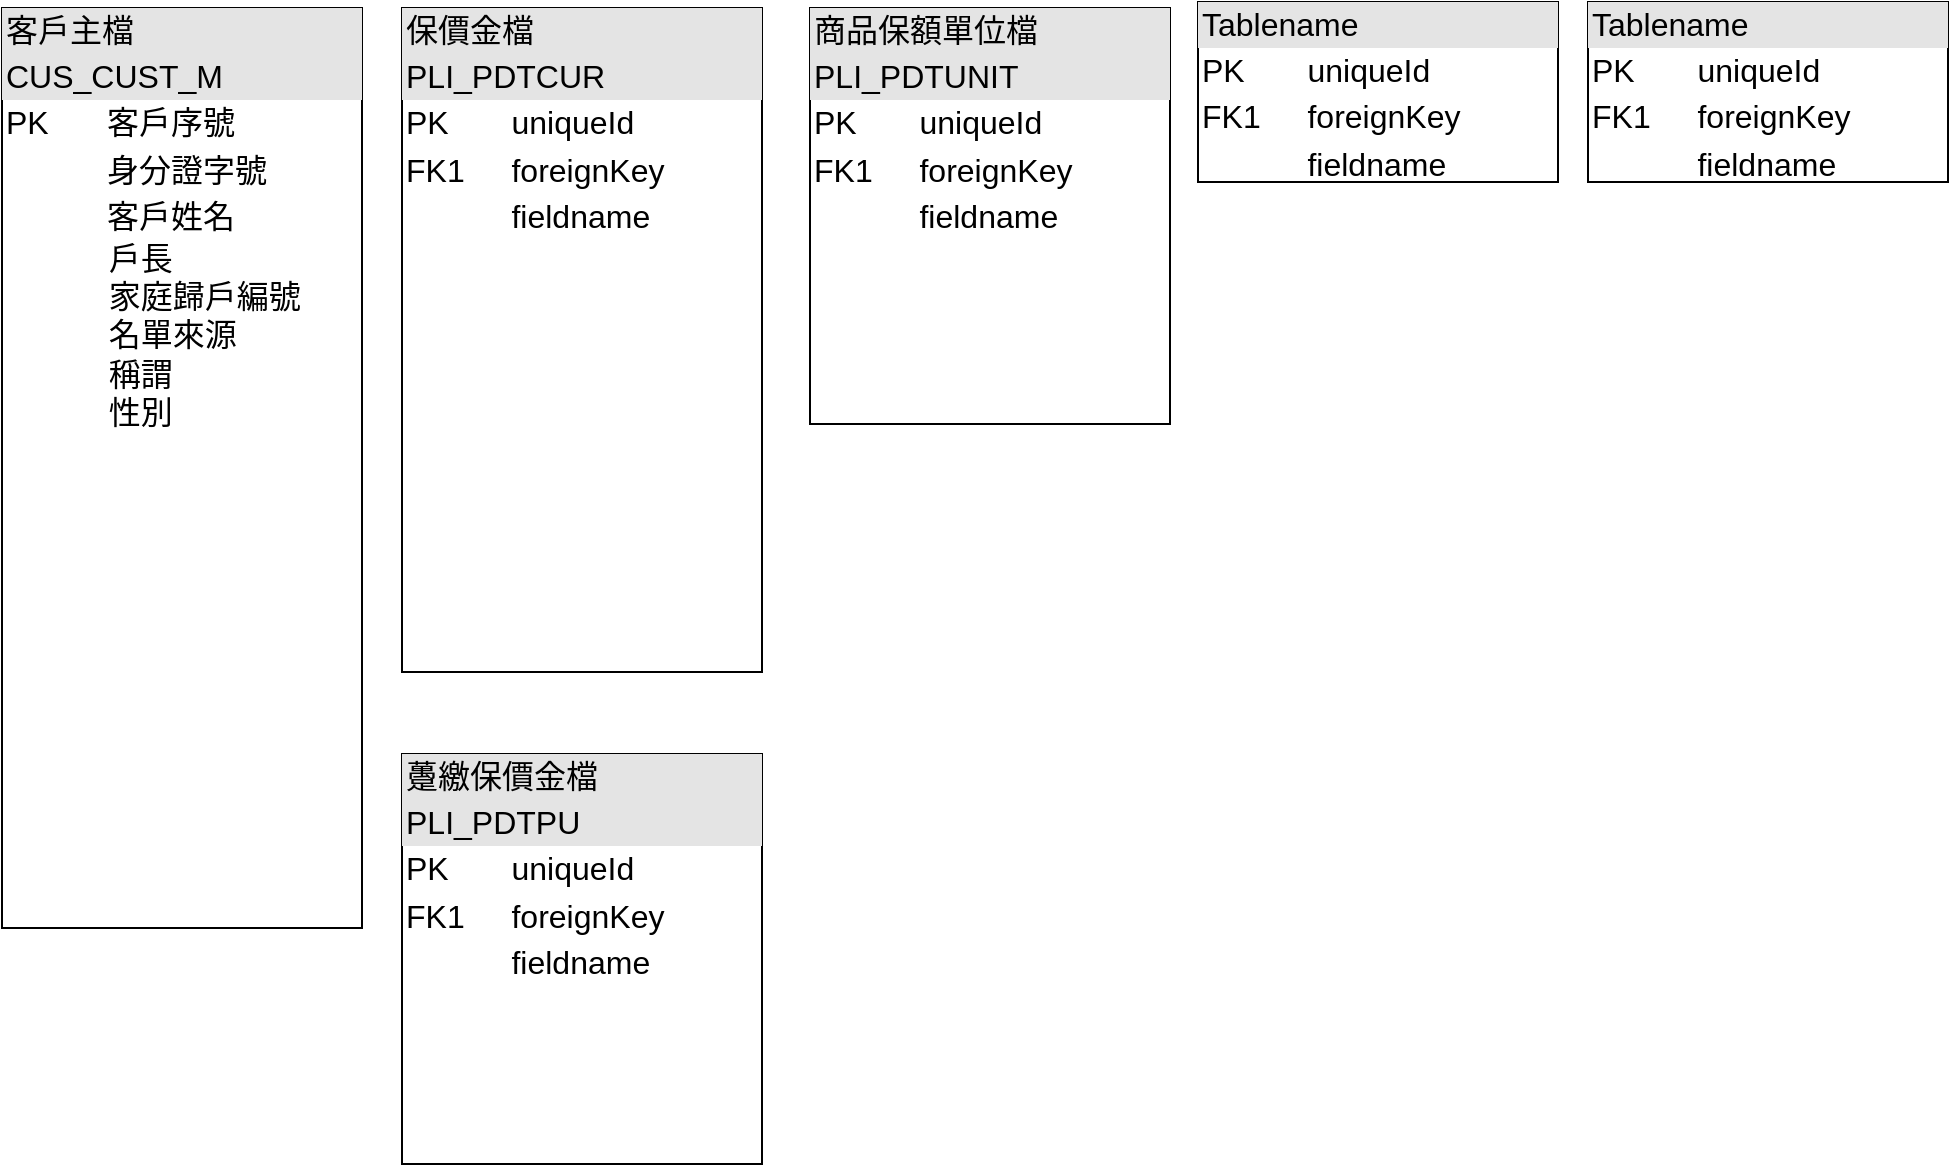 <mxfile version="21.0.2" type="github"><diagram name="第 1 页" id="gzEjZr-SQ5ImE1GeOLMN"><mxGraphModel dx="1450" dy="1467" grid="0" gridSize="10" guides="1" tooltips="1" connect="1" arrows="1" fold="1" page="0" pageScale="1" pageWidth="827" pageHeight="1169" math="0" shadow="0"><root><mxCell id="0"/><mxCell id="1" parent="0"/><mxCell id="ZZxoUoBMJ_0jL90R3XWT-1" value="&lt;div style=&quot;box-sizing:border-box;width:100%;background:#e4e4e4;padding:2px;&quot;&gt;客戶主檔&lt;/div&gt;&lt;div style=&quot;box-sizing:border-box;width:100%;background:#e4e4e4;padding:2px;&quot;&gt;CUS_CUST_M&lt;/div&gt;&lt;table style=&quot;width:100%;font-size:1em;&quot; cellpadding=&quot;2&quot; cellspacing=&quot;0&quot;&gt;&lt;tbody&gt;&lt;tr&gt;&lt;td&gt;PK&lt;/td&gt;&lt;td&gt;&amp;nbsp; &amp;nbsp;客戶序號&lt;/td&gt;&lt;/tr&gt;&lt;tr&gt;&lt;td&gt;&lt;br&gt;&lt;/td&gt;&lt;td&gt;&amp;nbsp; &amp;nbsp;身分證字號&lt;/td&gt;&lt;/tr&gt;&lt;tr&gt;&lt;td&gt;&lt;/td&gt;&lt;td&gt;&amp;nbsp; &amp;nbsp;客戶姓名&lt;br&gt;&lt;/td&gt;&lt;/tr&gt;&lt;/tbody&gt;&lt;/table&gt;&amp;nbsp; &amp;nbsp; &amp;nbsp; &amp;nbsp; &amp;nbsp; &amp;nbsp; 戶長&lt;br&gt;&amp;nbsp; &amp;nbsp; &amp;nbsp; &amp;nbsp; &amp;nbsp; &amp;nbsp; 家庭歸戶編號&lt;br&gt;&amp;nbsp; &amp;nbsp; &amp;nbsp; &amp;nbsp; &amp;nbsp; &amp;nbsp; 名單來源&lt;br&gt;&amp;nbsp; &amp;nbsp; &amp;nbsp; &amp;nbsp; &amp;nbsp; &amp;nbsp; 稱謂&lt;br&gt;&amp;nbsp; &amp;nbsp; &amp;nbsp; &amp;nbsp; &amp;nbsp; &amp;nbsp; 性別" style="verticalAlign=top;align=left;overflow=fill;html=1;whiteSpace=wrap;fontSize=16;" vertex="1" parent="1"><mxGeometry x="-351" y="-594" width="180" height="460" as="geometry"/></mxCell><mxCell id="ZZxoUoBMJ_0jL90R3XWT-2" value="&lt;div style=&quot;box-sizing:border-box;width:100%;background:#e4e4e4;padding:2px;&quot;&gt;保價金檔&lt;/div&gt;&lt;div style=&quot;box-sizing:border-box;width:100%;background:#e4e4e4;padding:2px;&quot;&gt;PLI_PDTCUR&lt;/div&gt;&lt;table style=&quot;width:100%;font-size:1em;&quot; cellpadding=&quot;2&quot; cellspacing=&quot;0&quot;&gt;&lt;tbody&gt;&lt;tr&gt;&lt;td&gt;PK&lt;/td&gt;&lt;td&gt;uniqueId&lt;/td&gt;&lt;/tr&gt;&lt;tr&gt;&lt;td&gt;FK1&lt;/td&gt;&lt;td&gt;foreignKey&lt;/td&gt;&lt;/tr&gt;&lt;tr&gt;&lt;td&gt;&lt;/td&gt;&lt;td&gt;fieldname&lt;/td&gt;&lt;/tr&gt;&lt;/tbody&gt;&lt;/table&gt;" style="verticalAlign=top;align=left;overflow=fill;html=1;whiteSpace=wrap;fontSize=16;" vertex="1" parent="1"><mxGeometry x="-151" y="-594" width="180" height="332" as="geometry"/></mxCell><mxCell id="ZZxoUoBMJ_0jL90R3XWT-18" value="&lt;div style=&quot;box-sizing:border-box;width:100%;background:#e4e4e4;padding:2px;&quot;&gt;商品保額單位檔&lt;/div&gt;&lt;div style=&quot;box-sizing:border-box;width:100%;background:#e4e4e4;padding:2px;&quot;&gt;PLI_PDTUNIT&lt;/div&gt;&lt;table style=&quot;width:100%;font-size:1em;&quot; cellpadding=&quot;2&quot; cellspacing=&quot;0&quot;&gt;&lt;tbody&gt;&lt;tr&gt;&lt;td&gt;PK&lt;/td&gt;&lt;td&gt;uniqueId&lt;/td&gt;&lt;/tr&gt;&lt;tr&gt;&lt;td&gt;FK1&lt;/td&gt;&lt;td&gt;foreignKey&lt;/td&gt;&lt;/tr&gt;&lt;tr&gt;&lt;td&gt;&lt;/td&gt;&lt;td&gt;fieldname&lt;/td&gt;&lt;/tr&gt;&lt;/tbody&gt;&lt;/table&gt;" style="verticalAlign=top;align=left;overflow=fill;html=1;whiteSpace=wrap;fontSize=16;" vertex="1" parent="1"><mxGeometry x="53" y="-594" width="180" height="208" as="geometry"/></mxCell><mxCell id="ZZxoUoBMJ_0jL90R3XWT-21" value="&lt;div style=&quot;box-sizing:border-box;width:100%;background:#e4e4e4;padding:2px;&quot;&gt;Tablename&lt;/div&gt;&lt;table style=&quot;width:100%;font-size:1em;&quot; cellpadding=&quot;2&quot; cellspacing=&quot;0&quot;&gt;&lt;tr&gt;&lt;td&gt;PK&lt;/td&gt;&lt;td&gt;uniqueId&lt;/td&gt;&lt;/tr&gt;&lt;tr&gt;&lt;td&gt;FK1&lt;/td&gt;&lt;td&gt;foreignKey&lt;/td&gt;&lt;/tr&gt;&lt;tr&gt;&lt;td&gt;&lt;/td&gt;&lt;td&gt;fieldname&lt;/td&gt;&lt;/tr&gt;&lt;/table&gt;" style="verticalAlign=top;align=left;overflow=fill;html=1;whiteSpace=wrap;fontSize=16;" vertex="1" parent="1"><mxGeometry x="442" y="-597" width="180" height="90" as="geometry"/></mxCell><mxCell id="ZZxoUoBMJ_0jL90R3XWT-22" value="&lt;div style=&quot;box-sizing:border-box;width:100%;background:#e4e4e4;padding:2px;&quot;&gt;Tablename&lt;/div&gt;&lt;table style=&quot;width:100%;font-size:1em;&quot; cellpadding=&quot;2&quot; cellspacing=&quot;0&quot;&gt;&lt;tr&gt;&lt;td&gt;PK&lt;/td&gt;&lt;td&gt;uniqueId&lt;/td&gt;&lt;/tr&gt;&lt;tr&gt;&lt;td&gt;FK1&lt;/td&gt;&lt;td&gt;foreignKey&lt;/td&gt;&lt;/tr&gt;&lt;tr&gt;&lt;td&gt;&lt;/td&gt;&lt;td&gt;fieldname&lt;/td&gt;&lt;/tr&gt;&lt;/table&gt;" style="verticalAlign=top;align=left;overflow=fill;html=1;whiteSpace=wrap;fontSize=16;" vertex="1" parent="1"><mxGeometry x="247" y="-597" width="180" height="90" as="geometry"/></mxCell><mxCell id="ZZxoUoBMJ_0jL90R3XWT-23" value="&lt;div style=&quot;box-sizing:border-box;width:100%;background:#e4e4e4;padding:2px;&quot;&gt;躉繳保價金檔&lt;/div&gt;&lt;div style=&quot;box-sizing:border-box;width:100%;background:#e4e4e4;padding:2px;&quot;&gt;PLI_PDTPU&lt;/div&gt;&lt;table style=&quot;width:100%;font-size:1em;&quot; cellpadding=&quot;2&quot; cellspacing=&quot;0&quot;&gt;&lt;tbody&gt;&lt;tr&gt;&lt;td&gt;PK&lt;/td&gt;&lt;td&gt;uniqueId&lt;/td&gt;&lt;/tr&gt;&lt;tr&gt;&lt;td&gt;FK1&lt;/td&gt;&lt;td&gt;foreignKey&lt;/td&gt;&lt;/tr&gt;&lt;tr&gt;&lt;td&gt;&lt;/td&gt;&lt;td&gt;fieldname&lt;/td&gt;&lt;/tr&gt;&lt;/tbody&gt;&lt;/table&gt;" style="verticalAlign=top;align=left;overflow=fill;html=1;whiteSpace=wrap;fontSize=16;" vertex="1" parent="1"><mxGeometry x="-151" y="-221" width="180" height="205" as="geometry"/></mxCell></root></mxGraphModel></diagram></mxfile>